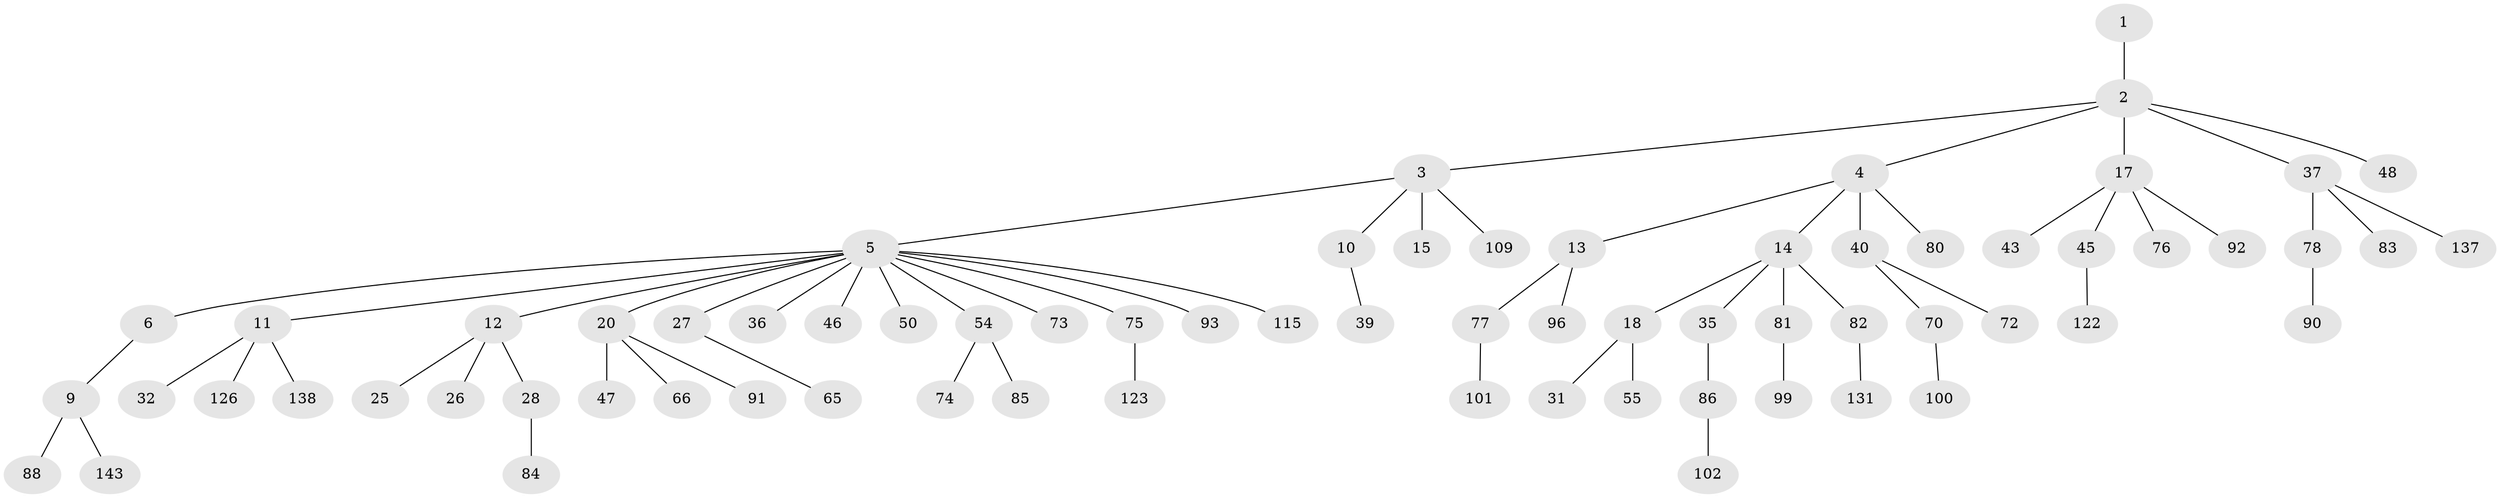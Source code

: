 // original degree distribution, {1: 0.4965034965034965, 6: 0.02097902097902098, 5: 0.013986013986013986, 4: 0.06993006993006994, 9: 0.006993006993006993, 7: 0.006993006993006993, 3: 0.09090909090909091, 2: 0.2867132867132867, 8: 0.006993006993006993}
// Generated by graph-tools (version 1.1) at 2025/15/03/09/25 04:15:31]
// undirected, 71 vertices, 70 edges
graph export_dot {
graph [start="1"]
  node [color=gray90,style=filled];
  1;
  2;
  3;
  4 [super="+7"];
  5 [super="+16+8+19+107"];
  6 [super="+44+103"];
  9;
  10;
  11;
  12;
  13 [super="+21+105"];
  14 [super="+38+127"];
  15 [super="+79+59+33"];
  17 [super="+30+29+23+120+94"];
  18;
  20 [super="+22+62"];
  25;
  26;
  27 [super="+34"];
  28 [super="+57"];
  31;
  32 [super="+113+49+60"];
  35;
  36 [super="+69"];
  37;
  39;
  40 [super="+53"];
  43;
  45 [super="+97"];
  46;
  47;
  48 [super="+140+87"];
  50;
  54 [super="+56"];
  55 [super="+134+95"];
  65;
  66;
  70;
  72;
  73;
  74;
  75;
  76 [super="+89"];
  77;
  78;
  80;
  81;
  82;
  83 [super="+119"];
  84;
  85 [super="+111"];
  86 [super="+112"];
  88;
  90;
  91 [super="+139"];
  92 [super="+135"];
  93;
  96 [super="+98"];
  99;
  100 [super="+128"];
  101 [super="+136"];
  102;
  109;
  115;
  122;
  123;
  126;
  131;
  137 [super="+142"];
  138;
  143;
  1 -- 2;
  2 -- 3;
  2 -- 4;
  2 -- 17;
  2 -- 37;
  2 -- 48;
  3 -- 5;
  3 -- 10;
  3 -- 15;
  3 -- 109;
  4 -- 14;
  4 -- 40;
  4 -- 80;
  4 -- 13;
  5 -- 6;
  5 -- 11;
  5 -- 75;
  5 -- 93;
  5 -- 73;
  5 -- 36;
  5 -- 115;
  5 -- 20;
  5 -- 54;
  5 -- 27;
  5 -- 12;
  5 -- 46;
  5 -- 50;
  6 -- 9;
  9 -- 88;
  9 -- 143;
  10 -- 39;
  11 -- 32;
  11 -- 126;
  11 -- 138;
  12 -- 25;
  12 -- 26;
  12 -- 28;
  13 -- 77;
  13 -- 96;
  14 -- 18;
  14 -- 35;
  14 -- 81;
  14 -- 82;
  17 -- 43;
  17 -- 92;
  17 -- 45;
  17 -- 76;
  18 -- 31;
  18 -- 55;
  20 -- 91;
  20 -- 47;
  20 -- 66;
  27 -- 65;
  28 -- 84;
  35 -- 86;
  37 -- 78;
  37 -- 83;
  37 -- 137;
  40 -- 72;
  40 -- 70;
  45 -- 122;
  54 -- 74;
  54 -- 85;
  70 -- 100;
  75 -- 123;
  77 -- 101;
  78 -- 90;
  81 -- 99;
  82 -- 131;
  86 -- 102;
}
